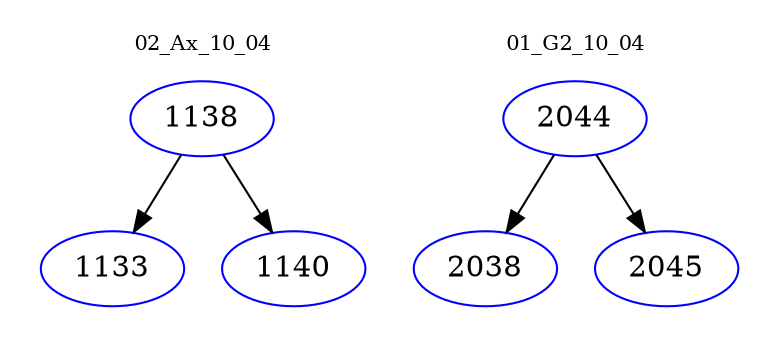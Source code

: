 digraph{
subgraph cluster_0 {
color = white
label = "02_Ax_10_04";
fontsize=10;
T0_1138 [label="1138", color="blue"]
T0_1138 -> T0_1133 [color="black"]
T0_1133 [label="1133", color="blue"]
T0_1138 -> T0_1140 [color="black"]
T0_1140 [label="1140", color="blue"]
}
subgraph cluster_1 {
color = white
label = "01_G2_10_04";
fontsize=10;
T1_2044 [label="2044", color="blue"]
T1_2044 -> T1_2038 [color="black"]
T1_2038 [label="2038", color="blue"]
T1_2044 -> T1_2045 [color="black"]
T1_2045 [label="2045", color="blue"]
}
}
